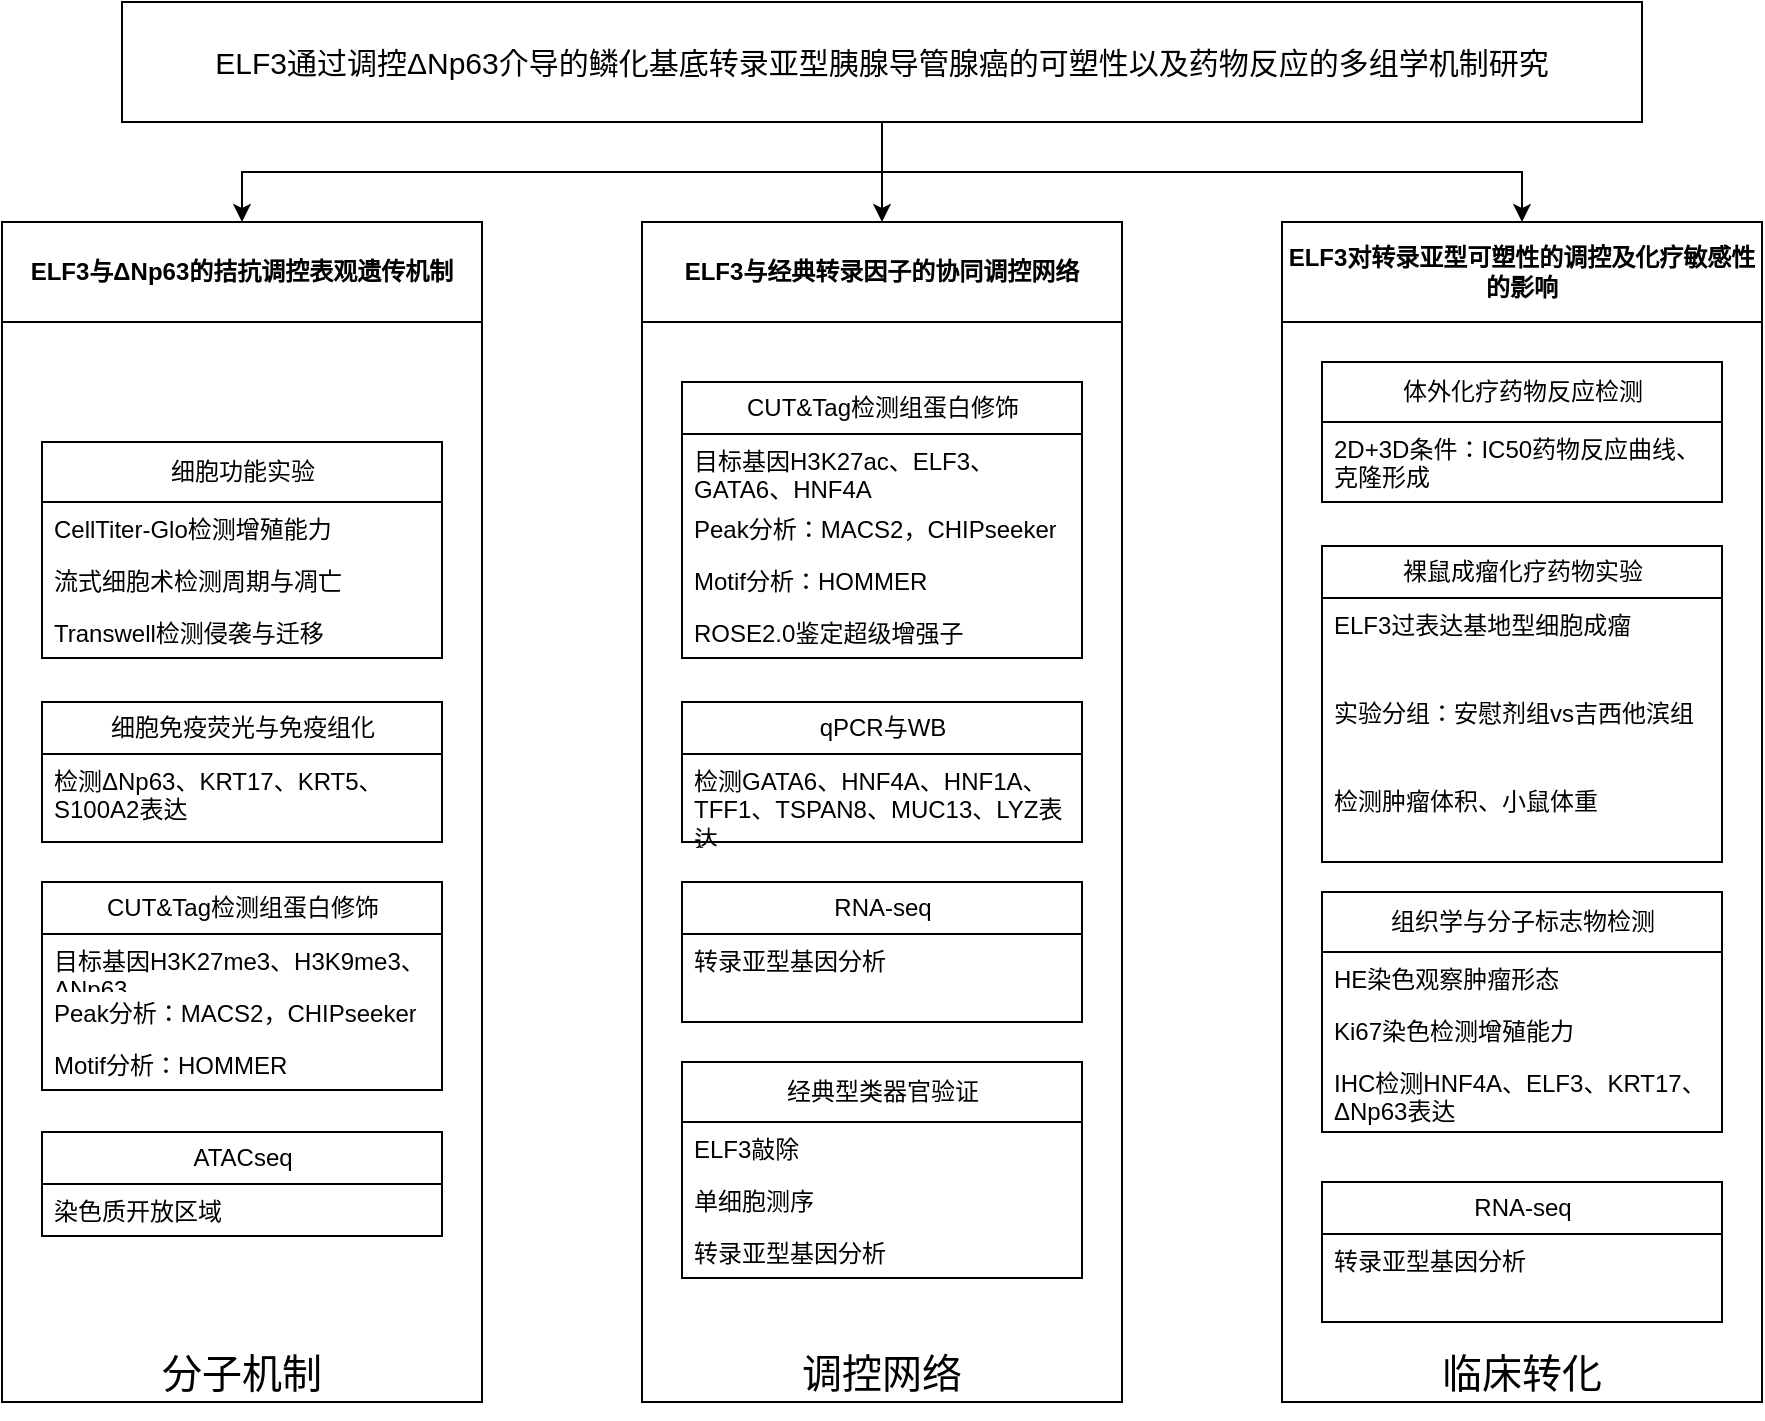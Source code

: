 <mxfile version="26.0.14">
  <diagram id="C5RBs43oDa-KdzZeNtuy" name="Page-1">
    <mxGraphModel dx="1202" dy="975" grid="1" gridSize="10" guides="1" tooltips="1" connect="1" arrows="1" fold="1" page="1" pageScale="1" pageWidth="827" pageHeight="1169" math="0" shadow="0">
      <root>
        <mxCell id="WIyWlLk6GJQsqaUBKTNV-0" />
        <mxCell id="WIyWlLk6GJQsqaUBKTNV-1" parent="WIyWlLk6GJQsqaUBKTNV-0" />
        <mxCell id="tnzwanF5Vy6JVnjVZYrW-280" value="调控网络" style="rounded=0;whiteSpace=wrap;html=1;fontSize=20;verticalAlign=bottom;" vertex="1" parent="WIyWlLk6GJQsqaUBKTNV-1">
          <mxGeometry x="360" y="180" width="240" height="540" as="geometry" />
        </mxCell>
        <mxCell id="tnzwanF5Vy6JVnjVZYrW-281" value="临床转化" style="rounded=0;whiteSpace=wrap;html=1;fontSize=20;verticalAlign=bottom;" vertex="1" parent="WIyWlLk6GJQsqaUBKTNV-1">
          <mxGeometry x="680" y="180" width="240" height="540" as="geometry" />
        </mxCell>
        <mxCell id="tnzwanF5Vy6JVnjVZYrW-266" value="分子机制" style="rounded=0;whiteSpace=wrap;html=1;fontSize=20;verticalAlign=bottom;" vertex="1" parent="WIyWlLk6GJQsqaUBKTNV-1">
          <mxGeometry x="40" y="180" width="240" height="540" as="geometry" />
        </mxCell>
        <mxCell id="tnzwanF5Vy6JVnjVZYrW-215" value="细胞功能实验" style="swimlane;fontStyle=0;childLayout=stackLayout;horizontal=1;startSize=30;fillColor=none;horizontalStack=0;resizeParent=1;resizeParentMax=0;resizeLast=0;collapsible=1;marginBottom=0;html=1;textDirection=rtl;fontSize=12;" vertex="1" parent="WIyWlLk6GJQsqaUBKTNV-1">
          <mxGeometry x="60" y="240" width="200" height="108" as="geometry" />
        </mxCell>
        <mxCell id="tnzwanF5Vy6JVnjVZYrW-216" value="CellTiter-Glo检测增殖能力" style="text;strokeColor=none;fillColor=none;align=left;verticalAlign=top;spacingLeft=4;spacingRight=4;overflow=hidden;rotatable=0;points=[[0,0.5],[1,0.5]];portConstraint=eastwest;whiteSpace=wrap;html=1;fontSize=12;" vertex="1" parent="tnzwanF5Vy6JVnjVZYrW-215">
          <mxGeometry y="30" width="200" height="26" as="geometry" />
        </mxCell>
        <mxCell id="tnzwanF5Vy6JVnjVZYrW-217" value="流式细胞术检测周期与凋亡" style="text;strokeColor=none;fillColor=none;align=left;verticalAlign=top;spacingLeft=4;spacingRight=4;overflow=hidden;rotatable=0;points=[[0,0.5],[1,0.5]];portConstraint=eastwest;whiteSpace=wrap;html=1;fontSize=12;" vertex="1" parent="tnzwanF5Vy6JVnjVZYrW-215">
          <mxGeometry y="56" width="200" height="26" as="geometry" />
        </mxCell>
        <mxCell id="tnzwanF5Vy6JVnjVZYrW-218" value="Transwell检测侵袭与迁移" style="text;strokeColor=none;fillColor=none;align=left;verticalAlign=top;spacingLeft=4;spacingRight=4;overflow=hidden;rotatable=0;points=[[0,0.5],[1,0.5]];portConstraint=eastwest;whiteSpace=wrap;html=1;fontSize=12;" vertex="1" parent="tnzwanF5Vy6JVnjVZYrW-215">
          <mxGeometry y="82" width="200" height="26" as="geometry" />
        </mxCell>
        <mxCell id="tnzwanF5Vy6JVnjVZYrW-219" value="细胞免疫荧光与免疫组化" style="swimlane;fontStyle=0;childLayout=stackLayout;horizontal=1;startSize=26;fillColor=none;horizontalStack=0;resizeParent=1;resizeParentMax=0;resizeLast=0;collapsible=1;marginBottom=0;html=1;fontSize=12;" vertex="1" parent="WIyWlLk6GJQsqaUBKTNV-1">
          <mxGeometry x="60" y="370" width="200" height="70" as="geometry" />
        </mxCell>
        <mxCell id="tnzwanF5Vy6JVnjVZYrW-220" value="检测ΔNp63、KRT17、KRT5、S100A2表达" style="text;strokeColor=none;fillColor=none;align=left;verticalAlign=top;spacingLeft=4;spacingRight=4;overflow=hidden;rotatable=0;points=[[0,0.5],[1,0.5]];portConstraint=eastwest;whiteSpace=wrap;html=1;fontSize=12;" vertex="1" parent="tnzwanF5Vy6JVnjVZYrW-219">
          <mxGeometry y="26" width="200" height="44" as="geometry" />
        </mxCell>
        <mxCell id="tnzwanF5Vy6JVnjVZYrW-223" value="CUT&amp;amp;Tag检测组蛋白修饰" style="swimlane;fontStyle=0;childLayout=stackLayout;horizontal=1;startSize=26;fillColor=none;horizontalStack=0;resizeParent=1;resizeParentMax=0;resizeLast=0;collapsible=1;marginBottom=0;html=1;fontSize=12;" vertex="1" parent="WIyWlLk6GJQsqaUBKTNV-1">
          <mxGeometry x="60" y="460" width="200" height="104" as="geometry" />
        </mxCell>
        <mxCell id="tnzwanF5Vy6JVnjVZYrW-224" value="目标基因H3K27me3、H3K9me3、ΔNp63" style="text;strokeColor=none;fillColor=none;align=left;verticalAlign=top;spacingLeft=4;spacingRight=4;overflow=hidden;rotatable=0;points=[[0,0.5],[1,0.5]];portConstraint=eastwest;whiteSpace=wrap;html=1;fontSize=12;" vertex="1" parent="tnzwanF5Vy6JVnjVZYrW-223">
          <mxGeometry y="26" width="200" height="26" as="geometry" />
        </mxCell>
        <mxCell id="tnzwanF5Vy6JVnjVZYrW-225" value="Peak分析：MACS2，CHIPseeker" style="text;strokeColor=none;fillColor=none;align=left;verticalAlign=top;spacingLeft=4;spacingRight=4;overflow=hidden;rotatable=0;points=[[0,0.5],[1,0.5]];portConstraint=eastwest;whiteSpace=wrap;html=1;fontSize=12;" vertex="1" parent="tnzwanF5Vy6JVnjVZYrW-223">
          <mxGeometry y="52" width="200" height="26" as="geometry" />
        </mxCell>
        <mxCell id="tnzwanF5Vy6JVnjVZYrW-241" value="Motif分析：HOMMER" style="text;strokeColor=none;fillColor=none;align=left;verticalAlign=top;spacingLeft=4;spacingRight=4;overflow=hidden;rotatable=0;points=[[0,0.5],[1,0.5]];portConstraint=eastwest;whiteSpace=wrap;html=1;fontSize=12;" vertex="1" parent="tnzwanF5Vy6JVnjVZYrW-223">
          <mxGeometry y="78" width="200" height="26" as="geometry" />
        </mxCell>
        <mxCell id="tnzwanF5Vy6JVnjVZYrW-228" value="ATACseq" style="swimlane;fontStyle=0;childLayout=stackLayout;horizontal=1;startSize=26;fillColor=none;horizontalStack=0;resizeParent=1;resizeParentMax=0;resizeLast=0;collapsible=1;marginBottom=0;html=1;fontSize=12;" vertex="1" parent="WIyWlLk6GJQsqaUBKTNV-1">
          <mxGeometry x="60" y="585" width="200" height="52" as="geometry" />
        </mxCell>
        <mxCell id="tnzwanF5Vy6JVnjVZYrW-229" value="染色质开放区域" style="text;strokeColor=none;fillColor=none;align=left;verticalAlign=top;spacingLeft=4;spacingRight=4;overflow=hidden;rotatable=0;points=[[0,0.5],[1,0.5]];portConstraint=eastwest;whiteSpace=wrap;html=1;fontSize=12;" vertex="1" parent="tnzwanF5Vy6JVnjVZYrW-228">
          <mxGeometry y="26" width="200" height="26" as="geometry" />
        </mxCell>
        <mxCell id="tnzwanF5Vy6JVnjVZYrW-233" value="&lt;span class=&quot;notion-enable-hover&quot; data-token-index=&quot;0&quot; style=&quot;font-weight:600&quot;&gt;ELF3与ΔNp63的拮抗调控表观遗传机制&lt;/span&gt;" style="rounded=0;whiteSpace=wrap;html=1;fontSize=12;" vertex="1" parent="WIyWlLk6GJQsqaUBKTNV-1">
          <mxGeometry x="40" y="130" width="240" height="50" as="geometry" />
        </mxCell>
        <mxCell id="tnzwanF5Vy6JVnjVZYrW-234" value="&lt;span class=&quot;notion-enable-hover&quot; data-token-index=&quot;0&quot; style=&quot;font-weight:600&quot;&gt;ELF3与经典转录因子的协同调控网络&lt;/span&gt;" style="rounded=0;whiteSpace=wrap;html=1;fontSize=12;" vertex="1" parent="WIyWlLk6GJQsqaUBKTNV-1">
          <mxGeometry x="360" y="130" width="240" height="50" as="geometry" />
        </mxCell>
        <mxCell id="tnzwanF5Vy6JVnjVZYrW-235" value="&lt;span class=&quot;notion-enable-hover&quot; data-token-index=&quot;0&quot; style=&quot;font-weight:600&quot;&gt;ELF3对转录亚型可塑性的调控及化疗敏感性的影响&lt;/span&gt;" style="rounded=0;whiteSpace=wrap;html=1;fontSize=12;" vertex="1" parent="WIyWlLk6GJQsqaUBKTNV-1">
          <mxGeometry x="680" y="130" width="240" height="50" as="geometry" />
        </mxCell>
        <mxCell id="tnzwanF5Vy6JVnjVZYrW-282" style="edgeStyle=orthogonalEdgeStyle;rounded=0;orthogonalLoop=1;jettySize=auto;html=1;exitX=0.5;exitY=1;exitDx=0;exitDy=0;entryX=0.5;entryY=0;entryDx=0;entryDy=0;" edge="1" parent="WIyWlLk6GJQsqaUBKTNV-1" source="tnzwanF5Vy6JVnjVZYrW-236" target="tnzwanF5Vy6JVnjVZYrW-233">
          <mxGeometry relative="1" as="geometry" />
        </mxCell>
        <mxCell id="tnzwanF5Vy6JVnjVZYrW-283" style="edgeStyle=orthogonalEdgeStyle;rounded=0;orthogonalLoop=1;jettySize=auto;html=1;exitX=0.5;exitY=1;exitDx=0;exitDy=0;" edge="1" parent="WIyWlLk6GJQsqaUBKTNV-1" source="tnzwanF5Vy6JVnjVZYrW-236" target="tnzwanF5Vy6JVnjVZYrW-235">
          <mxGeometry relative="1" as="geometry" />
        </mxCell>
        <mxCell id="tnzwanF5Vy6JVnjVZYrW-284" style="edgeStyle=orthogonalEdgeStyle;rounded=0;orthogonalLoop=1;jettySize=auto;html=1;exitX=0.5;exitY=1;exitDx=0;exitDy=0;entryX=0.5;entryY=0;entryDx=0;entryDy=0;" edge="1" parent="WIyWlLk6GJQsqaUBKTNV-1" source="tnzwanF5Vy6JVnjVZYrW-236" target="tnzwanF5Vy6JVnjVZYrW-234">
          <mxGeometry relative="1" as="geometry">
            <Array as="points">
              <mxPoint x="480" y="80" />
            </Array>
          </mxGeometry>
        </mxCell>
        <mxCell id="tnzwanF5Vy6JVnjVZYrW-236" value="ELF3通过调控ΔNp63介导的鳞化基底转录亚型胰腺导管腺癌的可塑性以及药物反应的多组学机制研究" style="rounded=0;whiteSpace=wrap;html=1;fontSize=15;" vertex="1" parent="WIyWlLk6GJQsqaUBKTNV-1">
          <mxGeometry x="100" y="20" width="760" height="60" as="geometry" />
        </mxCell>
        <mxCell id="tnzwanF5Vy6JVnjVZYrW-237" value="CUT&amp;amp;Tag检测组蛋白修饰" style="swimlane;fontStyle=0;childLayout=stackLayout;horizontal=1;startSize=26;fillColor=none;horizontalStack=0;resizeParent=1;resizeParentMax=0;resizeLast=0;collapsible=1;marginBottom=0;html=1;fontSize=12;" vertex="1" parent="WIyWlLk6GJQsqaUBKTNV-1">
          <mxGeometry x="380" y="210" width="200" height="138" as="geometry" />
        </mxCell>
        <mxCell id="tnzwanF5Vy6JVnjVZYrW-238" value="目标基因H3K27ac、ELF3、GATA6、HNF4A" style="text;strokeColor=none;fillColor=none;align=left;verticalAlign=top;spacingLeft=4;spacingRight=4;overflow=hidden;rotatable=0;points=[[0,0.5],[1,0.5]];portConstraint=eastwest;whiteSpace=wrap;html=1;fontSize=12;" vertex="1" parent="tnzwanF5Vy6JVnjVZYrW-237">
          <mxGeometry y="26" width="200" height="34" as="geometry" />
        </mxCell>
        <mxCell id="tnzwanF5Vy6JVnjVZYrW-239" value="Peak分析：MACS2，CHIPseeker" style="text;strokeColor=none;fillColor=none;align=left;verticalAlign=top;spacingLeft=4;spacingRight=4;overflow=hidden;rotatable=0;points=[[0,0.5],[1,0.5]];portConstraint=eastwest;whiteSpace=wrap;html=1;fontSize=12;" vertex="1" parent="tnzwanF5Vy6JVnjVZYrW-237">
          <mxGeometry y="60" width="200" height="26" as="geometry" />
        </mxCell>
        <mxCell id="tnzwanF5Vy6JVnjVZYrW-243" value="Motif分析：HOMMER" style="text;strokeColor=none;fillColor=none;align=left;verticalAlign=top;spacingLeft=4;spacingRight=4;overflow=hidden;rotatable=0;points=[[0,0.5],[1,0.5]];portConstraint=eastwest;whiteSpace=wrap;html=1;fontSize=12;" vertex="1" parent="tnzwanF5Vy6JVnjVZYrW-237">
          <mxGeometry y="86" width="200" height="26" as="geometry" />
        </mxCell>
        <mxCell id="tnzwanF5Vy6JVnjVZYrW-240" value="ROSE2.0鉴定超级增强子" style="text;strokeColor=none;fillColor=none;align=left;verticalAlign=top;spacingLeft=4;spacingRight=4;overflow=hidden;rotatable=0;points=[[0,0.5],[1,0.5]];portConstraint=eastwest;whiteSpace=wrap;html=1;fontSize=12;" vertex="1" parent="tnzwanF5Vy6JVnjVZYrW-237">
          <mxGeometry y="112" width="200" height="26" as="geometry" />
        </mxCell>
        <mxCell id="tnzwanF5Vy6JVnjVZYrW-244" value="qPCR与WB" style="swimlane;fontStyle=0;childLayout=stackLayout;horizontal=1;startSize=26;fillColor=none;horizontalStack=0;resizeParent=1;resizeParentMax=0;resizeLast=0;collapsible=1;marginBottom=0;html=1;fontSize=12;" vertex="1" parent="WIyWlLk6GJQsqaUBKTNV-1">
          <mxGeometry x="380" y="370" width="200" height="70" as="geometry" />
        </mxCell>
        <mxCell id="tnzwanF5Vy6JVnjVZYrW-245" value="检测GATA6、HNF4A、HNF1A、TFF1、TSPAN8、MUC13、LYZ表达" style="text;strokeColor=none;fillColor=none;align=left;verticalAlign=top;spacingLeft=4;spacingRight=4;overflow=hidden;rotatable=0;points=[[0,0.5],[1,0.5]];portConstraint=eastwest;whiteSpace=wrap;html=1;fontSize=12;" vertex="1" parent="tnzwanF5Vy6JVnjVZYrW-244">
          <mxGeometry y="26" width="200" height="44" as="geometry" />
        </mxCell>
        <mxCell id="tnzwanF5Vy6JVnjVZYrW-246" value="RNA-seq" style="swimlane;fontStyle=0;childLayout=stackLayout;horizontal=1;startSize=26;fillColor=none;horizontalStack=0;resizeParent=1;resizeParentMax=0;resizeLast=0;collapsible=1;marginBottom=0;html=1;fontSize=12;" vertex="1" parent="WIyWlLk6GJQsqaUBKTNV-1">
          <mxGeometry x="380" y="460" width="200" height="70" as="geometry" />
        </mxCell>
        <mxCell id="tnzwanF5Vy6JVnjVZYrW-247" value="转录亚型基因分析" style="text;strokeColor=none;fillColor=none;align=left;verticalAlign=top;spacingLeft=4;spacingRight=4;overflow=hidden;rotatable=0;points=[[0,0.5],[1,0.5]];portConstraint=eastwest;whiteSpace=wrap;html=1;fontSize=12;" vertex="1" parent="tnzwanF5Vy6JVnjVZYrW-246">
          <mxGeometry y="26" width="200" height="44" as="geometry" />
        </mxCell>
        <mxCell id="tnzwanF5Vy6JVnjVZYrW-248" value="经典型类器官验证" style="swimlane;fontStyle=0;childLayout=stackLayout;horizontal=1;startSize=30;fillColor=none;horizontalStack=0;resizeParent=1;resizeParentMax=0;resizeLast=0;collapsible=1;marginBottom=0;html=1;textDirection=rtl;fontSize=12;" vertex="1" parent="WIyWlLk6GJQsqaUBKTNV-1">
          <mxGeometry x="380" y="550" width="200" height="108" as="geometry">
            <mxRectangle x="380" y="550" width="140" height="30" as="alternateBounds" />
          </mxGeometry>
        </mxCell>
        <mxCell id="tnzwanF5Vy6JVnjVZYrW-249" value="ELF3敲除" style="text;strokeColor=none;fillColor=none;align=left;verticalAlign=top;spacingLeft=4;spacingRight=4;overflow=hidden;rotatable=0;points=[[0,0.5],[1,0.5]];portConstraint=eastwest;whiteSpace=wrap;html=1;fontSize=12;" vertex="1" parent="tnzwanF5Vy6JVnjVZYrW-248">
          <mxGeometry y="30" width="200" height="26" as="geometry" />
        </mxCell>
        <mxCell id="tnzwanF5Vy6JVnjVZYrW-250" value="单细胞测序" style="text;strokeColor=none;fillColor=none;align=left;verticalAlign=top;spacingLeft=4;spacingRight=4;overflow=hidden;rotatable=0;points=[[0,0.5],[1,0.5]];portConstraint=eastwest;whiteSpace=wrap;html=1;fontSize=12;" vertex="1" parent="tnzwanF5Vy6JVnjVZYrW-248">
          <mxGeometry y="56" width="200" height="26" as="geometry" />
        </mxCell>
        <mxCell id="tnzwanF5Vy6JVnjVZYrW-251" value="转录亚型基因分析" style="text;strokeColor=none;fillColor=none;align=left;verticalAlign=top;spacingLeft=4;spacingRight=4;overflow=hidden;rotatable=0;points=[[0,0.5],[1,0.5]];portConstraint=eastwest;whiteSpace=wrap;html=1;fontSize=12;" vertex="1" parent="tnzwanF5Vy6JVnjVZYrW-248">
          <mxGeometry y="82" width="200" height="26" as="geometry" />
        </mxCell>
        <mxCell id="tnzwanF5Vy6JVnjVZYrW-252" value="体外化疗药物反应检测" style="swimlane;fontStyle=0;childLayout=stackLayout;horizontal=1;startSize=30;fillColor=none;horizontalStack=0;resizeParent=1;resizeParentMax=0;resizeLast=0;collapsible=1;marginBottom=0;html=1;textDirection=rtl;fontSize=12;" vertex="1" parent="WIyWlLk6GJQsqaUBKTNV-1">
          <mxGeometry x="700" y="200" width="200" height="70" as="geometry" />
        </mxCell>
        <mxCell id="tnzwanF5Vy6JVnjVZYrW-253" value="2D+3D条件：IC50药物反应曲线、克隆形成" style="text;strokeColor=none;fillColor=none;align=left;verticalAlign=top;spacingLeft=4;spacingRight=4;overflow=hidden;rotatable=0;points=[[0,0.5],[1,0.5]];portConstraint=eastwest;whiteSpace=wrap;html=1;fontSize=12;" vertex="1" parent="tnzwanF5Vy6JVnjVZYrW-252">
          <mxGeometry y="30" width="200" height="40" as="geometry" />
        </mxCell>
        <mxCell id="tnzwanF5Vy6JVnjVZYrW-256" value="裸鼠成瘤化疗药物实验" style="swimlane;fontStyle=0;childLayout=stackLayout;horizontal=1;startSize=26;fillColor=none;horizontalStack=0;resizeParent=1;resizeParentMax=0;resizeLast=0;collapsible=1;marginBottom=0;html=1;fontSize=12;" vertex="1" parent="WIyWlLk6GJQsqaUBKTNV-1">
          <mxGeometry x="700" y="292" width="200" height="158" as="geometry" />
        </mxCell>
        <mxCell id="tnzwanF5Vy6JVnjVZYrW-257" value="ELF3过表达基地型细胞成瘤" style="text;strokeColor=none;fillColor=none;align=left;verticalAlign=top;spacingLeft=4;spacingRight=4;overflow=hidden;rotatable=0;points=[[0,0.5],[1,0.5]];portConstraint=eastwest;whiteSpace=wrap;html=1;fontSize=12;" vertex="1" parent="tnzwanF5Vy6JVnjVZYrW-256">
          <mxGeometry y="26" width="200" height="44" as="geometry" />
        </mxCell>
        <mxCell id="tnzwanF5Vy6JVnjVZYrW-258" value="实验分组：安慰剂组vs吉西他滨组" style="text;strokeColor=none;fillColor=none;align=left;verticalAlign=top;spacingLeft=4;spacingRight=4;overflow=hidden;rotatable=0;points=[[0,0.5],[1,0.5]];portConstraint=eastwest;whiteSpace=wrap;html=1;fontSize=12;" vertex="1" parent="tnzwanF5Vy6JVnjVZYrW-256">
          <mxGeometry y="70" width="200" height="44" as="geometry" />
        </mxCell>
        <mxCell id="tnzwanF5Vy6JVnjVZYrW-259" value="检测肿瘤体积、小鼠体重" style="text;strokeColor=none;fillColor=none;align=left;verticalAlign=top;spacingLeft=4;spacingRight=4;overflow=hidden;rotatable=0;points=[[0,0.5],[1,0.5]];portConstraint=eastwest;whiteSpace=wrap;html=1;fontSize=12;" vertex="1" parent="tnzwanF5Vy6JVnjVZYrW-256">
          <mxGeometry y="114" width="200" height="44" as="geometry" />
        </mxCell>
        <mxCell id="tnzwanF5Vy6JVnjVZYrW-260" value="组织学与分子标志物检测" style="swimlane;fontStyle=0;childLayout=stackLayout;horizontal=1;startSize=30;fillColor=none;horizontalStack=0;resizeParent=1;resizeParentMax=0;resizeLast=0;collapsible=1;marginBottom=0;html=1;textDirection=rtl;fontSize=12;" vertex="1" parent="WIyWlLk6GJQsqaUBKTNV-1">
          <mxGeometry x="700" y="465" width="200" height="120" as="geometry" />
        </mxCell>
        <mxCell id="tnzwanF5Vy6JVnjVZYrW-261" value="HE染色观察肿瘤形态" style="text;strokeColor=none;fillColor=none;align=left;verticalAlign=top;spacingLeft=4;spacingRight=4;overflow=hidden;rotatable=0;points=[[0,0.5],[1,0.5]];portConstraint=eastwest;whiteSpace=wrap;html=1;fontSize=12;" vertex="1" parent="tnzwanF5Vy6JVnjVZYrW-260">
          <mxGeometry y="30" width="200" height="26" as="geometry" />
        </mxCell>
        <mxCell id="tnzwanF5Vy6JVnjVZYrW-262" value="Ki67染色检测增殖能力" style="text;strokeColor=none;fillColor=none;align=left;verticalAlign=top;spacingLeft=4;spacingRight=4;overflow=hidden;rotatable=0;points=[[0,0.5],[1,0.5]];portConstraint=eastwest;whiteSpace=wrap;html=1;fontSize=12;" vertex="1" parent="tnzwanF5Vy6JVnjVZYrW-260">
          <mxGeometry y="56" width="200" height="26" as="geometry" />
        </mxCell>
        <mxCell id="tnzwanF5Vy6JVnjVZYrW-263" value="IHC检测HNF4A、ELF3、KRT17、ΔNp63表达" style="text;strokeColor=none;fillColor=none;align=left;verticalAlign=top;spacingLeft=4;spacingRight=4;overflow=hidden;rotatable=0;points=[[0,0.5],[1,0.5]];portConstraint=eastwest;whiteSpace=wrap;html=1;fontSize=12;" vertex="1" parent="tnzwanF5Vy6JVnjVZYrW-260">
          <mxGeometry y="82" width="200" height="38" as="geometry" />
        </mxCell>
        <mxCell id="tnzwanF5Vy6JVnjVZYrW-264" value="RNA-seq" style="swimlane;fontStyle=0;childLayout=stackLayout;horizontal=1;startSize=26;fillColor=none;horizontalStack=0;resizeParent=1;resizeParentMax=0;resizeLast=0;collapsible=1;marginBottom=0;html=1;fontSize=12;" vertex="1" parent="WIyWlLk6GJQsqaUBKTNV-1">
          <mxGeometry x="700" y="610" width="200" height="70" as="geometry" />
        </mxCell>
        <mxCell id="tnzwanF5Vy6JVnjVZYrW-265" value="转录亚型基因分析" style="text;strokeColor=none;fillColor=none;align=left;verticalAlign=top;spacingLeft=4;spacingRight=4;overflow=hidden;rotatable=0;points=[[0,0.5],[1,0.5]];portConstraint=eastwest;whiteSpace=wrap;html=1;fontSize=12;" vertex="1" parent="tnzwanF5Vy6JVnjVZYrW-264">
          <mxGeometry y="26" width="200" height="44" as="geometry" />
        </mxCell>
        <mxCell id="tnzwanF5Vy6JVnjVZYrW-279" style="edgeStyle=orthogonalEdgeStyle;rounded=0;orthogonalLoop=1;jettySize=auto;html=1;exitX=0.5;exitY=1;exitDx=0;exitDy=0;" edge="1" parent="WIyWlLk6GJQsqaUBKTNV-1" source="tnzwanF5Vy6JVnjVZYrW-266" target="tnzwanF5Vy6JVnjVZYrW-266">
          <mxGeometry relative="1" as="geometry" />
        </mxCell>
      </root>
    </mxGraphModel>
  </diagram>
</mxfile>
